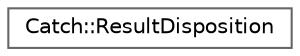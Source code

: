 digraph "Graphical Class Hierarchy"
{
 // LATEX_PDF_SIZE
  bgcolor="transparent";
  edge [fontname=Helvetica,fontsize=10,labelfontname=Helvetica,labelfontsize=10];
  node [fontname=Helvetica,fontsize=10,shape=box,height=0.2,width=0.4];
  rankdir="LR";
  Node0 [id="Node000000",label="Catch::ResultDisposition",height=0.2,width=0.4,color="grey40", fillcolor="white", style="filled",URL="$struct_catch_1_1_result_disposition.html",tooltip=" "];
}
